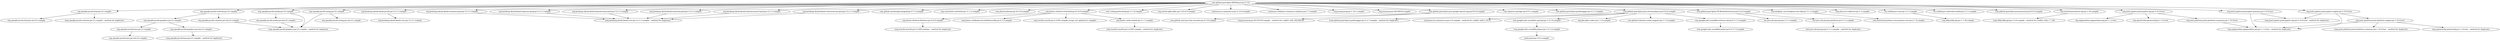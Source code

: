 digraph goxr3plus__XR3Player {
	"com.github.goxr3plus:XR3Player:jar:3.131" -> "org.openjfx:javafx-controls:jar:21:compile" ; 
	"com.github.goxr3plus:XR3Player:jar:3.131" -> "org.openjfx:javafx-fxml:jar:21:compile" ; 
	"com.github.goxr3plus:XR3Player:jar:3.131" -> "org.openjfx:javafx-media:jar:21:compile" ; 
	"com.github.goxr3plus:XR3Player:jar:3.131" -> "org.openjfx:javafx-swing:jar:21:compile" ; 
	"com.github.goxr3plus:XR3Player:jar:3.131" -> "org.kordamp.ikonli:ikonli-javafx:jar:12.3.1:compile" ; 
	"com.github.goxr3plus:XR3Player:jar:3.131" -> "org.kordamp.ikonli:ikonli-typicons-pack:jar:12.3.1:compile" ; 
	"com.github.goxr3plus:XR3Player:jar:3.131" -> "org.kordamp.ikonli:ikonli-fontawesome-pack:jar:12.3.1:compile" ; 
	"com.github.goxr3plus:XR3Player:jar:3.131" -> "org.kordamp.ikonli:ikonli-material-pack:jar:12.3.1:compile" ; 
	"com.github.goxr3plus:XR3Player:jar:3.131" -> "org.kordamp.ikonli:ikonli-fontawesome5-pack:jar:12.3.1:compile" ; 
	"com.github.goxr3plus:XR3Player:jar:3.131" -> "org.kordamp.ikonli:ikonli-runestroicons-pack:jar:12.3.1:compile" ; 
	"com.github.goxr3plus:XR3Player:jar:3.131" -> "org.kordamp.ikonli:ikonli-icomoon-pack:jar:12.3.1:compile" ; 
	"com.github.goxr3plus:XR3Player:jar:3.131" -> "com.github.imcdonagh:image4j:jar:0.7.2:compile" ; 
	"com.github.goxr3plus:XR3Player:jar:3.131" -> "org.controlsfx:controlsfx:jar:11.1.2:compile" ; 
	"com.github.goxr3plus:XR3Player:jar:3.131" -> "com.jfoenix:jfoenix:jar:9.0.10:compile" ; 
	"com.github.goxr3plus:XR3Player:jar:3.131" -> "org.fxmisc.richtext:richtextfx:jar:0.10.9:compile" ; 
	"com.github.goxr3plus:XR3Player:jar:3.131" -> "com.1stleg:jnativehook:jar:2.1.0:compile" ; 
	"com.github.goxr3plus:XR3Player:jar:3.131" -> "org.xerial:sqlite-jdbc:jar:3.43.0.0:compile" ; 
	"com.github.goxr3plus:XR3Player:jar:3.131" -> "commons-io:commons-io:jar:2.14.0:compile" ; 
	"com.github.goxr3plus:XR3Player:jar:3.131" -> "commons-validator:commons-validator:jar:1.7:compile" ; 
	"com.github.goxr3plus:XR3Player:jar:3.131" -> "org.jsoup:jsoup:jar:1.16.1:compile" ; 
	"com.github.goxr3plus:XR3Player:jar:3.131" -> "org.json:json:jar:20230618:compile" ; 
	"com.github.goxr3plus:XR3Player:jar:3.131" -> "com.github.goxr3plus:java-google-speech-api:jar:8.0.0:compile" ; 
	"com.github.goxr3plus:XR3Player:jar:3.131" -> "com.mpatric:mp3agic:jar:0.9.1:compile" ; 
	"com.github.goxr3plus:XR3Player:jar:3.131" -> "com.github.goxr3plus:jaudiotagger:jar:2.2.7:compile" ; 
	"com.github.goxr3plus:XR3Player:jar:3.131" -> "com.github.goxr3plus:java-stream-player:jar:9.0.4:compile" ; 
	"com.github.goxr3plus:XR3Player:jar:3.131" -> "com.github.goxr3plus:FX-BorderlessScene:jar:4.4.0:compile" ; 
	"com.github.goxr3plus:XR3Player:jar:3.131" -> "com.dropbox.core:dropbox-core-sdk:jar:3.1.1:compile" ; 
	"com.github.goxr3plus:XR3Player:jar:3.131" -> "org.atteo:evo-inflector:jar:1.3:compile" ; 
	"com.github.goxr3plus:XR3Player:jar:3.131" -> "ws.schild:jave-core:jar:3.3.1:compile" ; 
	"com.github.goxr3plus:XR3Player:jar:3.131" -> "ws.schild:jave-nativebin-win64:jar:3.3.1:compile" ; 
	"com.github.goxr3plus:XR3Player:jar:3.131" -> "com.github.goxr3plus:javasysmon2:jar:8.0.0:compile" ; 
	"com.github.goxr3plus:XR3Player:jar:3.131" -> "org.zeroturnaround:zt-zip:jar:1.16:compile" ; 
	"com.github.goxr3plus:XR3Player:jar:3.131" -> "org.junit.jupiter:junit-jupiter-api:jar:5.10.0:test" ; 
	"com.github.goxr3plus:XR3Player:jar:3.131" -> "org.junit.jupiter:junit-jupiter-engine:jar:5.10.0:test" ; 
	"com.github.goxr3plus:XR3Player:jar:3.131" -> "org.junit.jupiter:junit-jupiter-params:jar:5.10.0:test" ; 
	"org.openjfx:javafx-controls:jar:21:compile" -> "org.openjfx:javafx-controls:jar:win:21:compile" ; 
	"org.openjfx:javafx-controls:jar:21:compile" -> "org.openjfx:javafx-graphics:jar:21:compile" ; 
	"org.openjfx:javafx-controls:jar:win:21:compile" -> "(org.openjfx:javafx-graphics:jar:21:compile - omitted for duplicate)" ; 
	"org.openjfx:javafx-graphics:jar:21:compile" -> "org.openjfx:javafx-graphics:jar:win:21:compile" ; 
	"org.openjfx:javafx-graphics:jar:21:compile" -> "org.openjfx:javafx-base:jar:21:compile" ; 
	"org.openjfx:javafx-graphics:jar:win:21:compile" -> "(org.openjfx:javafx-base:jar:21:compile - omitted for duplicate)" ; 
	"org.openjfx:javafx-base:jar:21:compile" -> "org.openjfx:javafx-base:jar:win:21:compile" ; 
	"org.openjfx:javafx-fxml:jar:21:compile" -> "org.openjfx:javafx-fxml:jar:win:21:compile" ; 
	"org.openjfx:javafx-fxml:jar:21:compile" -> "(org.openjfx:javafx-controls:jar:21:compile - omitted for duplicate)" ; 
	"org.openjfx:javafx-media:jar:21:compile" -> "org.openjfx:javafx-media:jar:win:21:compile" ; 
	"org.openjfx:javafx-media:jar:21:compile" -> "(org.openjfx:javafx-graphics:jar:21:compile - omitted for duplicate)" ; 
	"org.openjfx:javafx-media:jar:win:21:compile" -> "(org.openjfx:javafx-graphics:jar:21:compile - omitted for duplicate)" ; 
	"org.openjfx:javafx-swing:jar:21:compile" -> "org.openjfx:javafx-swing:jar:win:21:compile" ; 
	"org.openjfx:javafx-swing:jar:21:compile" -> "(org.openjfx:javafx-graphics:jar:21:compile - omitted for duplicate)" ; 
	"org.kordamp.ikonli:ikonli-javafx:jar:12.3.1:compile" -> "org.kordamp.ikonli:ikonli-core:jar:12.3.1:compile" ; 
	"org.kordamp.ikonli:ikonli-typicons-pack:jar:12.3.1:compile" -> "(org.kordamp.ikonli:ikonli-core:jar:12.3.1:compile - omitted for duplicate)" ; 
	"org.kordamp.ikonli:ikonli-fontawesome-pack:jar:12.3.1:compile" -> "(org.kordamp.ikonli:ikonli-core:jar:12.3.1:compile - omitted for duplicate)" ; 
	"org.kordamp.ikonli:ikonli-material-pack:jar:12.3.1:compile" -> "(org.kordamp.ikonli:ikonli-core:jar:12.3.1:compile - omitted for duplicate)" ; 
	"org.kordamp.ikonli:ikonli-fontawesome5-pack:jar:12.3.1:compile" -> "(org.kordamp.ikonli:ikonli-core:jar:12.3.1:compile - omitted for duplicate)" ; 
	"org.kordamp.ikonli:ikonli-runestroicons-pack:jar:12.3.1:compile" -> "(org.kordamp.ikonli:ikonli-core:jar:12.3.1:compile - omitted for duplicate)" ; 
	"org.kordamp.ikonli:ikonli-icomoon-pack:jar:12.3.1:compile" -> "(org.kordamp.ikonli:ikonli-core:jar:12.3.1:compile - omitted for duplicate)" ; 
	"org.fxmisc.richtext:richtextfx:jar:0.10.9:compile" -> "org.reactfx:reactfx:jar:2.0-M5:compile (scope not updated to compile)" ; 
	"org.fxmisc.richtext:richtextfx:jar:0.10.9:compile" -> "org.fxmisc.undo:undofx:jar:2.1.1:compile" ; 
	"org.fxmisc.richtext:richtextfx:jar:0.10.9:compile" -> "org.fxmisc.flowless:flowless:jar:0.6.9:compile" ; 
	"org.fxmisc.richtext:richtextfx:jar:0.10.9:compile" -> "org.fxmisc.wellbehaved:wellbehavedfx:jar:0.3.3:compile" ; 
	"org.fxmisc.undo:undofx:jar:2.1.1:compile" -> "(org.reactfx:reactfx:jar:2.0-M5:compile - omitted for duplicate)" ; 
	"org.fxmisc.flowless:flowless:jar:0.6.9:compile" -> "(org.reactfx:reactfx:jar:2.0-M5:runtime - omitted for duplicate)" ; 
	"com.github.goxr3plus:java-google-speech-api:jar:8.0.0:compile" -> "com.github.axet:java-flac-encoder:jar:0.3.8:compile" ; 
	"com.github.goxr3plus:java-google-speech-api:jar:8.0.0:compile" -> "(org.json:json:jar:20150729:compile - omitted for conflict with 20230618)" ; 
	"com.github.goxr3plus:java-stream-player:jar:9.0.4:compile" -> "com.googlecode.soundlibs:mp3spi:jar:1.9.5.4:compile" ; 
	"com.github.goxr3plus:java-stream-player:jar:9.0.4:compile" -> "org.jflac:jflac-codec:jar:1.5.2:compile" ; 
	"com.github.goxr3plus:java-stream-player:jar:9.0.4:compile" -> "com.github.trilarion:vorbis-support:jar:1.1.0:compile" ; 
	"com.github.goxr3plus:java-stream-player:jar:9.0.4:compile" -> "com.googlecode.soundlibs:tritonus-all:jar:0.3.7.2:compile" ; 
	"com.github.goxr3plus:java-stream-player:jar:9.0.4:compile" -> "(com.github.goxr3plus:jaudiotagger:jar:2.2.7:compile - omitted for duplicate)" ; 
	"com.github.goxr3plus:java-stream-player:jar:9.0.4:compile" -> "(commons-io:commons-io:jar:2.6:compile - omitted for conflict with 2.14.0)" ; 
	"com.googlecode.soundlibs:mp3spi:jar:1.9.5.4:compile" -> "com.googlecode.soundlibs:jlayer:jar:1.0.1.4:compile" ; 
	"com.googlecode.soundlibs:jlayer:jar:1.0.1.4:compile" -> "junit:junit:jar:3.8.2:compile" ; 
	"com.googlecode.soundlibs:tritonus-all:jar:0.3.7.2:compile" -> "com.googlecode.soundlibs:jorbis:jar:0.0.17-2:compile" ; 
	"com.github.goxr3plus:FX-BorderlessScene:jar:4.4.0:compile" -> "net.java.dev.jna:jna:jar:5.3.1:compile" ; 
	"com.github.goxr3plus:FX-BorderlessScene:jar:4.4.0:compile" -> "net.java.dev.jna:jna-platform:jar:5.3.1:compile" ; 
	"net.java.dev.jna:jna-platform:jar:5.3.1:compile" -> "(net.java.dev.jna:jna:jar:5.3.1:compile - omitted for duplicate)" ; 
	"com.dropbox.core:dropbox-core-sdk:jar:3.1.1:compile" -> "com.fasterxml.jackson.core:jackson-core:jar:2.7.4:compile" ; 
	"ws.schild:jave-core:jar:3.3.1:compile" -> "org.slf4j:slf4j-api:jar:1.7.36:compile" ; 
	"org.zeroturnaround:zt-zip:jar:1.16:compile" -> "(org.slf4j:slf4j-api:jar:1.6.6:compile - omitted for conflict with 1.7.36)" ; 
	"org.junit.jupiter:junit-jupiter-api:jar:5.10.0:test" -> "org.opentest4j:opentest4j:jar:1.3.0:test" ; 
	"org.junit.jupiter:junit-jupiter-api:jar:5.10.0:test" -> "org.junit.platform:junit-platform-commons:jar:1.10.0:test" ; 
	"org.junit.jupiter:junit-jupiter-api:jar:5.10.0:test" -> "org.apiguardian:apiguardian-api:jar:1.1.2:test" ; 
	"org.junit.platform:junit-platform-commons:jar:1.10.0:test" -> "(org.apiguardian:apiguardian-api:jar:1.1.2:test - omitted for duplicate)" ; 
	"org.junit.jupiter:junit-jupiter-engine:jar:5.10.0:test" -> "org.junit.platform:junit-platform-engine:jar:1.10.0:test" ; 
	"org.junit.jupiter:junit-jupiter-engine:jar:5.10.0:test" -> "(org.junit.jupiter:junit-jupiter-api:jar:5.10.0:test - omitted for duplicate)" ; 
	"org.junit.jupiter:junit-jupiter-engine:jar:5.10.0:test" -> "(org.apiguardian:apiguardian-api:jar:1.1.2:test - omitted for duplicate)" ; 
	"org.junit.platform:junit-platform-engine:jar:1.10.0:test" -> "(org.opentest4j:opentest4j:jar:1.3.0:test - omitted for duplicate)" ; 
	"org.junit.platform:junit-platform-engine:jar:1.10.0:test" -> "(org.junit.platform:junit-platform-commons:jar:1.10.0:test - omitted for duplicate)" ; 
	"org.junit.platform:junit-platform-engine:jar:1.10.0:test" -> "(org.apiguardian:apiguardian-api:jar:1.1.2:test - omitted for duplicate)" ; 
	"org.junit.jupiter:junit-jupiter-params:jar:5.10.0:test" -> "(org.junit.jupiter:junit-jupiter-api:jar:5.10.0:test - omitted for duplicate)" ; 
	"org.junit.jupiter:junit-jupiter-params:jar:5.10.0:test" -> "(org.apiguardian:apiguardian-api:jar:1.1.2:test - omitted for duplicate)" ; 
}
